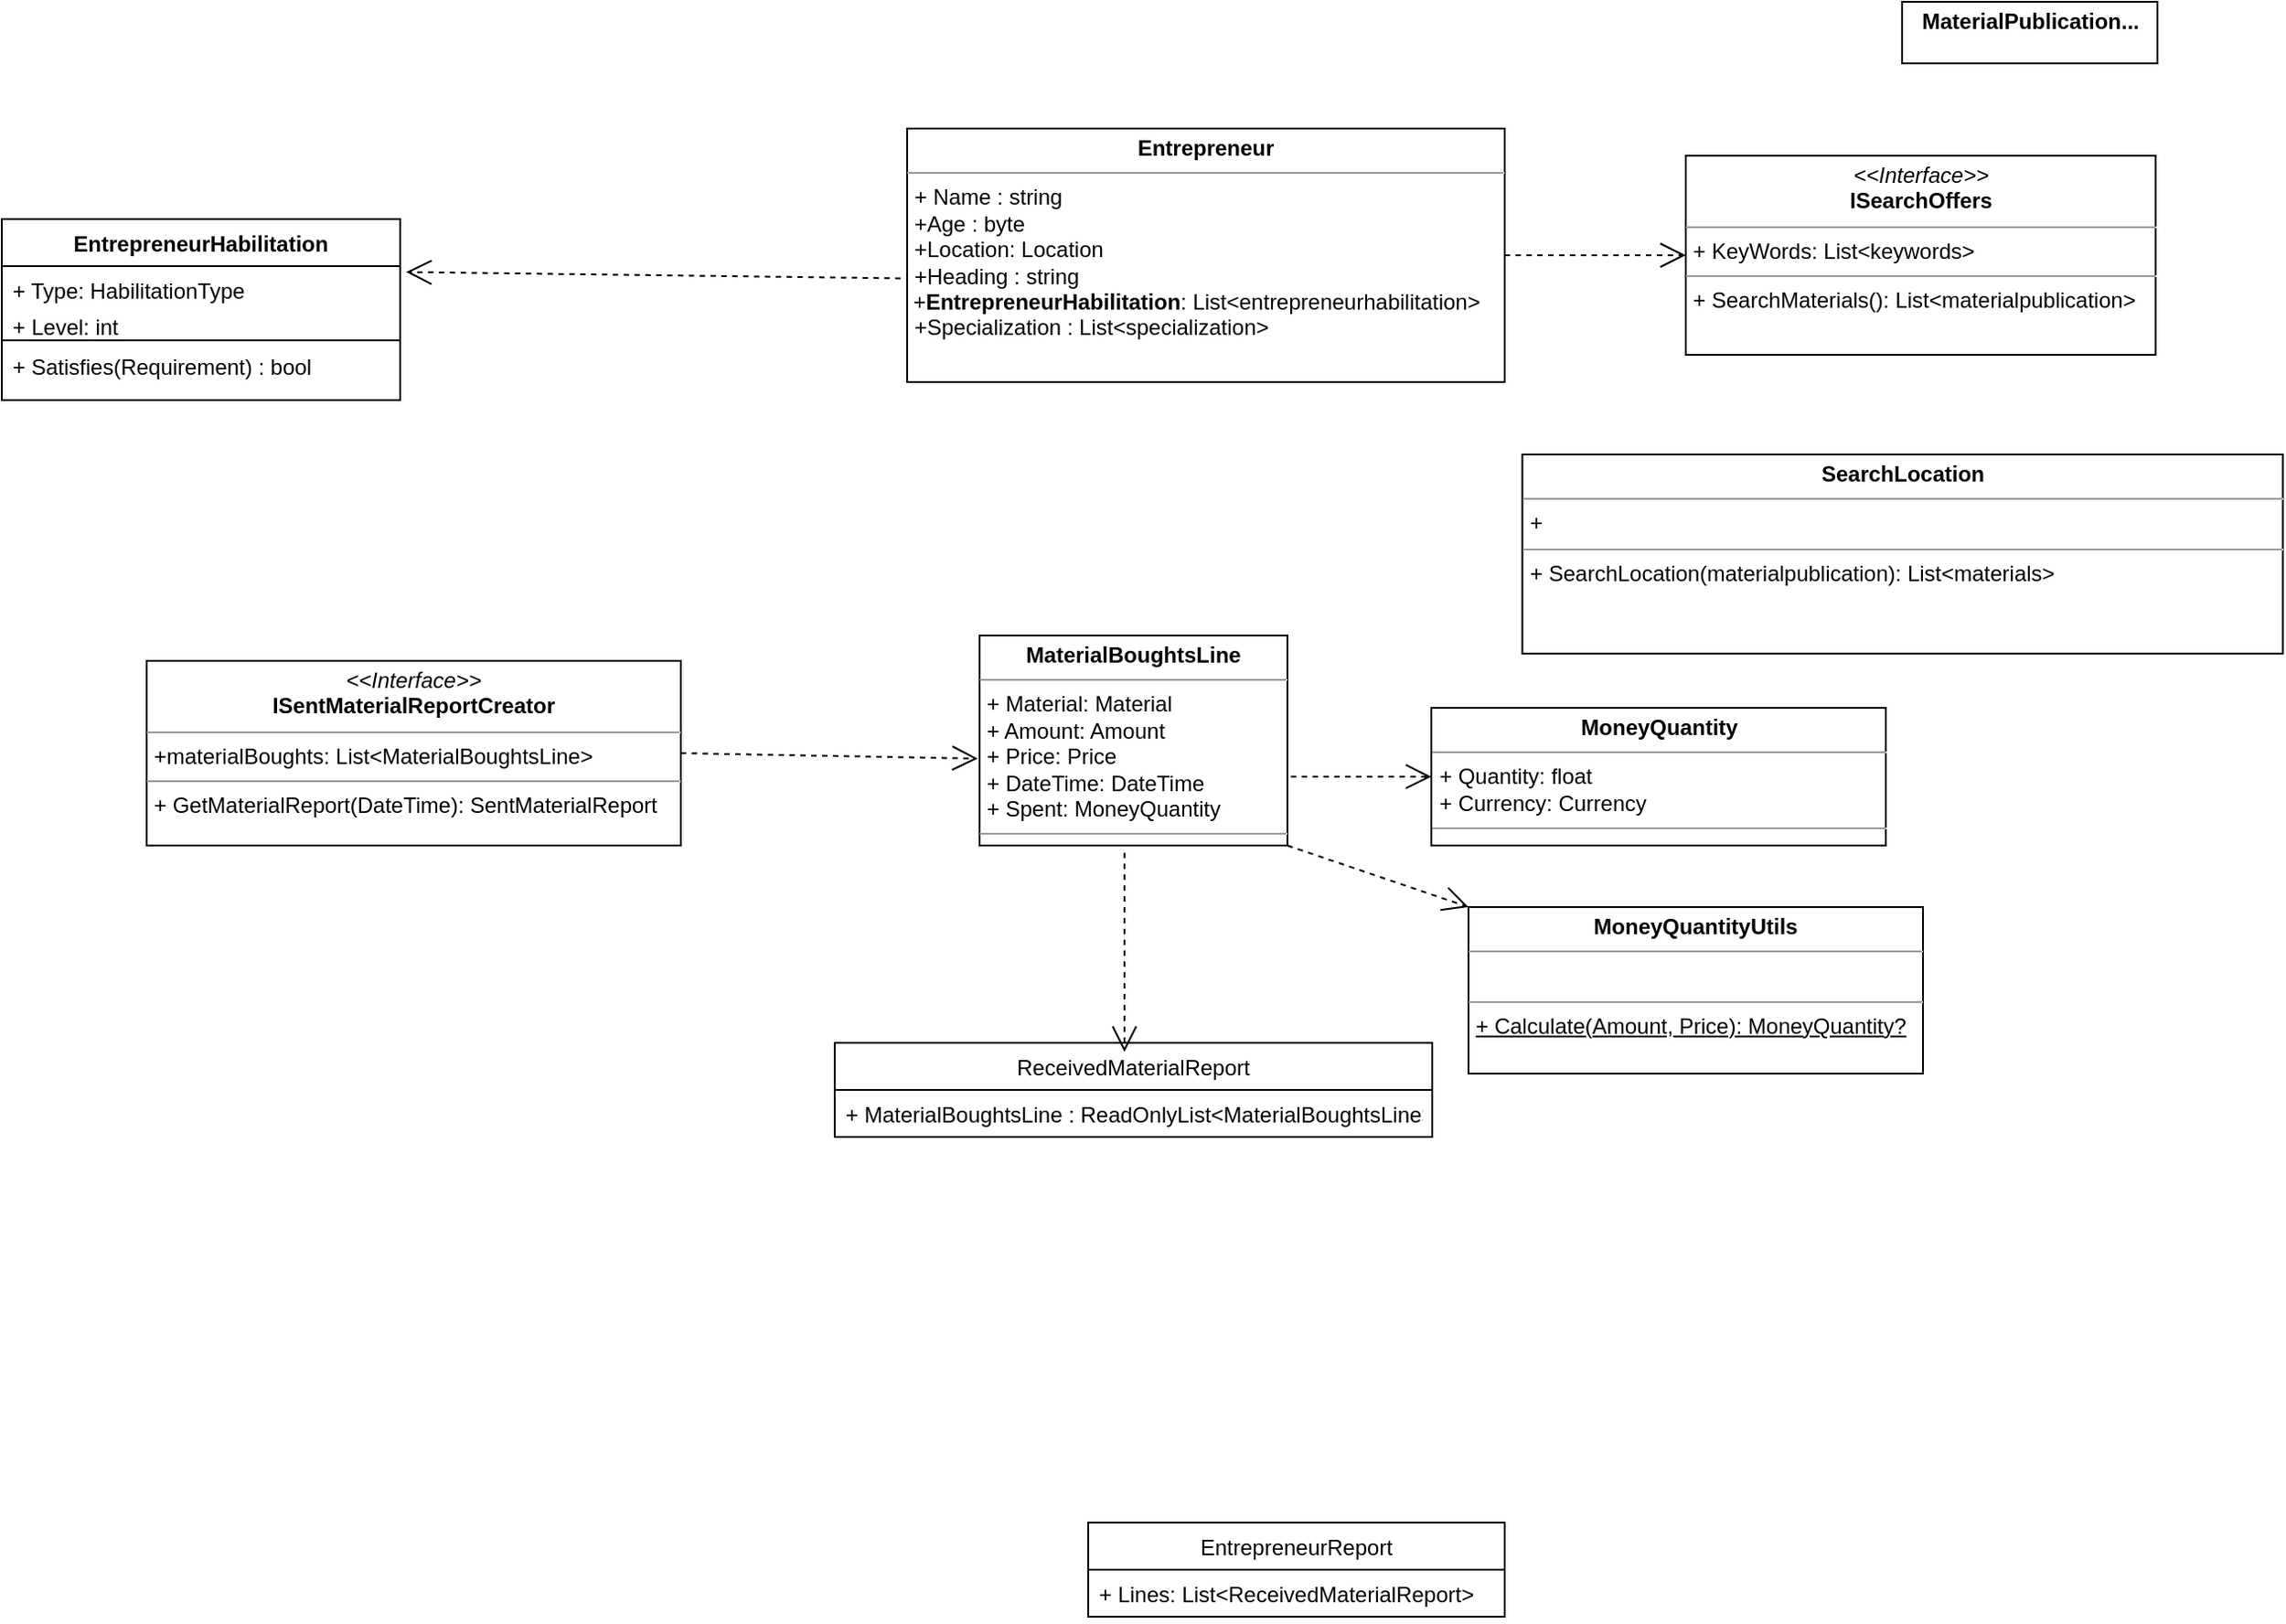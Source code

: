 <mxfile>
    <diagram id="nPQ2nc9rfcbbBthlRRQ-" name="Page-1">
        <mxGraphModel dx="1636" dy="518" grid="1" gridSize="10" guides="1" tooltips="1" connect="1" arrows="1" fold="1" page="1" pageScale="1" pageWidth="827" pageHeight="1169" math="0" shadow="0">
            <root>
                <mxCell id="0"/>
                <mxCell id="1" parent="0"/>
                <mxCell id="2" value="&lt;p style=&quot;margin: 0px ; margin-top: 4px ; text-align: center&quot;&gt;&lt;b&gt;Entrepreneur&lt;/b&gt;&lt;/p&gt;&lt;hr size=&quot;1&quot;&gt;&lt;p style=&quot;margin: 0px ; margin-left: 4px&quot;&gt;+ Name : string&lt;/p&gt;&lt;p style=&quot;margin: 0px ; margin-left: 4px&quot;&gt;+Age : byte&lt;/p&gt;&lt;p style=&quot;margin: 0px ; margin-left: 4px&quot;&gt;+Location: Location&lt;/p&gt;&lt;p style=&quot;margin: 0px ; margin-left: 4px&quot;&gt;&lt;span&gt;+Heading : string&amp;nbsp;&lt;/span&gt;&lt;/p&gt;&amp;nbsp;+&lt;span style=&quot;font-weight: 700 ; text-align: center&quot;&gt;EntrepreneurHabilitation&lt;/span&gt;: List&amp;lt;entrepreneurhabilitation&amp;gt;&lt;p style=&quot;margin: 0px ; margin-left: 4px&quot;&gt;+Specialization : List&amp;lt;specialization&amp;gt;&lt;/p&gt;&lt;p style=&quot;margin: 0px ; margin-left: 4px&quot;&gt;&lt;br&gt;&lt;/p&gt;&lt;br&gt;&lt;hr size=&quot;1&quot;&gt;&lt;p style=&quot;margin: 0px ; margin-left: 4px&quot;&gt;+ method(): Type&lt;/p&gt;" style="verticalAlign=top;align=left;overflow=fill;fontSize=12;fontFamily=Helvetica;html=1;" parent="1" vertex="1">
                    <mxGeometry x="60" y="80" width="330" height="140" as="geometry"/>
                </mxCell>
                <mxCell id="5" value="" style="endArrow=open;endSize=12;dashed=1;html=1;rounded=0;exitX=1;exitY=0.5;exitDx=0;exitDy=0;" parent="1" source="2" edge="1" target="46">
                    <mxGeometry x="0.004" y="105" width="160" relative="1" as="geometry">
                        <mxPoint x="320" y="493.5" as="sourcePoint"/>
                        <mxPoint x="420" y="155" as="targetPoint"/>
                        <mxPoint as="offset"/>
                    </mxGeometry>
                </mxCell>
                <mxCell id="6" value="&lt;p style=&quot;margin: 0px ; margin-top: 4px ; text-align: center&quot;&gt;&lt;b&gt;MaterialPublication...&lt;/b&gt;&lt;/p&gt;" style="verticalAlign=top;align=left;overflow=fill;fontSize=12;fontFamily=Helvetica;html=1;" parent="1" vertex="1">
                    <mxGeometry x="609.5" y="10" width="141" height="34" as="geometry"/>
                </mxCell>
                <mxCell id="15" value="EntrepreneurHabilitation" style="swimlane;fontStyle=1;align=center;verticalAlign=top;childLayout=stackLayout;horizontal=1;startSize=26;horizontalStack=0;resizeParent=1;resizeParentMax=0;resizeLast=0;collapsible=1;marginBottom=0;" vertex="1" parent="1">
                    <mxGeometry x="-440" y="130" width="220" height="100" as="geometry">
                        <mxRectangle x="275" y="-800" width="70" height="26" as="alternateBounds"/>
                    </mxGeometry>
                </mxCell>
                <mxCell id="16" value="+ Type: HabilitationType" style="text;align=left;verticalAlign=top;spacingLeft=4;spacingRight=4;overflow=hidden;rotatable=0;points=[[0,0.5],[1,0.5]];portConstraint=eastwest;" vertex="1" parent="15">
                    <mxGeometry y="26" width="220" height="20" as="geometry"/>
                </mxCell>
                <mxCell id="17" value="+ Level: int" style="text;align=left;verticalAlign=top;spacingLeft=4;spacingRight=4;overflow=hidden;rotatable=0;points=[[0,0.5],[1,0.5]];portConstraint=eastwest;" vertex="1" parent="15">
                    <mxGeometry y="46" width="220" height="20" as="geometry"/>
                </mxCell>
                <mxCell id="18" value="" style="line;strokeWidth=1;align=left;verticalAlign=middle;spacingTop=-1;spacingLeft=3;spacingRight=3;rotatable=0;labelPosition=right;points=[];portConstraint=eastwest;" vertex="1" parent="15">
                    <mxGeometry y="66" width="220" height="2" as="geometry"/>
                </mxCell>
                <mxCell id="19" value="+ Satisfies(Requirement) : bool" style="text;align=left;verticalAlign=top;spacingLeft=4;spacingRight=4;overflow=hidden;rotatable=0;points=[[0,0.5],[1,0.5]];portConstraint=eastwest;" vertex="1" parent="15">
                    <mxGeometry y="68" width="220" height="32" as="geometry"/>
                </mxCell>
                <mxCell id="20" value="EntrepreneurReport" style="swimlane;fontStyle=0;childLayout=stackLayout;horizontal=1;startSize=26;horizontalStack=0;resizeParent=1;resizeParentMax=0;resizeLast=0;collapsible=1;marginBottom=0;" vertex="1" parent="1">
                    <mxGeometry x="160" y="850" width="230" height="52" as="geometry"/>
                </mxCell>
                <mxCell id="21" value="+ Lines: List&lt;ReceivedMaterialReport&gt;" style="text;align=left;verticalAlign=top;spacingLeft=4;spacingRight=4;overflow=hidden;rotatable=0;points=[[0,0.5],[1,0.5]];portConstraint=eastwest;" vertex="1" parent="20">
                    <mxGeometry y="26" width="230" height="26" as="geometry"/>
                </mxCell>
                <mxCell id="22" value="ReceivedMaterialReport" style="swimlane;fontStyle=0;childLayout=stackLayout;horizontal=1;startSize=26;horizontalStack=0;resizeParent=1;resizeParentMax=0;resizeLast=0;collapsible=1;marginBottom=0;" vertex="1" parent="1">
                    <mxGeometry x="20" y="585" width="330" height="52" as="geometry">
                        <mxRectangle x="45" y="-131" width="160" height="26" as="alternateBounds"/>
                    </mxGeometry>
                </mxCell>
                <mxCell id="23" value="+ MaterialBoughtsLine : ReadOnlyList&lt;MaterialBoughtsLine&gt; " style="text;align=left;verticalAlign=top;spacingLeft=4;spacingRight=4;overflow=hidden;rotatable=0;points=[[0,0.5],[1,0.5]];portConstraint=eastwest;" vertex="1" parent="22">
                    <mxGeometry y="26" width="330" height="26" as="geometry"/>
                </mxCell>
                <mxCell id="29" value="" style="endArrow=open;endSize=12;dashed=1;html=1;rounded=0;exitX=-0.011;exitY=0.591;exitDx=0;exitDy=0;exitPerimeter=0;entryX=1.015;entryY=0.162;entryDx=0;entryDy=0;entryPerimeter=0;" edge="1" parent="1" source="2" target="16">
                    <mxGeometry x="0.004" y="105" width="160" relative="1" as="geometry">
                        <mxPoint x="230.0" y="340" as="sourcePoint"/>
                        <mxPoint x="290" y="280" as="targetPoint"/>
                        <mxPoint as="offset"/>
                    </mxGeometry>
                </mxCell>
                <mxCell id="32" value="&lt;p style=&quot;margin: 0px ; margin-top: 4px ; text-align: center&quot;&gt;&lt;b&gt;MaterialBoughtsLine&lt;/b&gt;&lt;/p&gt;&lt;hr size=&quot;1&quot;&gt;&lt;p style=&quot;margin: 0px ; margin-left: 4px&quot;&gt;+ Material: Material&lt;br&gt;&lt;/p&gt;&lt;p style=&quot;margin: 0px ; margin-left: 4px&quot;&gt;+ Amount: Amount&lt;/p&gt;&lt;p style=&quot;margin: 0px ; margin-left: 4px&quot;&gt;+ Price: Price&lt;/p&gt;&lt;p style=&quot;margin: 0px ; margin-left: 4px&quot;&gt;+ DateTime: DateTime&lt;/p&gt;&lt;p style=&quot;margin: 0px ; margin-left: 4px&quot;&gt;+ Spent: MoneyQuantity&lt;/p&gt;&lt;hr size=&quot;1&quot;&gt;&lt;p style=&quot;margin: 0px ; margin-left: 4px&quot;&gt;&lt;br&gt;&lt;/p&gt;" style="verticalAlign=top;align=left;overflow=fill;fontSize=12;fontFamily=Helvetica;html=1;" vertex="1" parent="1">
                    <mxGeometry x="100" y="360" width="170" height="116" as="geometry"/>
                </mxCell>
                <mxCell id="34" value="&lt;p style=&quot;margin: 0px ; margin-top: 4px ; text-align: center&quot;&gt;&lt;b&gt;MoneyQuantity&lt;/b&gt;&lt;/p&gt;&lt;hr size=&quot;1&quot;&gt;&lt;p style=&quot;margin: 0px ; margin-left: 4px&quot;&gt;+ Quantity: float&lt;br&gt;&lt;/p&gt;&lt;p style=&quot;margin: 0px ; margin-left: 4px&quot;&gt;+ Currency: Currency&lt;br&gt;&lt;/p&gt;&lt;hr size=&quot;1&quot;&gt;&lt;p style=&quot;margin: 0px ; margin-left: 4px&quot;&gt;&lt;br&gt;&lt;/p&gt;" style="verticalAlign=top;align=left;overflow=fill;fontSize=12;fontFamily=Helvetica;html=1;" vertex="1" parent="1">
                    <mxGeometry x="349.5" y="400" width="251" height="76" as="geometry"/>
                </mxCell>
                <mxCell id="35" value="&lt;p style=&quot;margin: 0px ; margin-top: 4px ; text-align: center&quot;&gt;&lt;b&gt;MoneyQuantityUtils&lt;/b&gt;&lt;/p&gt;&lt;hr size=&quot;1&quot;&gt;&lt;p style=&quot;margin: 0px ; margin-left: 4px&quot;&gt;&lt;br&gt;&lt;/p&gt;&lt;hr size=&quot;1&quot;&gt;&lt;p style=&quot;margin: 0px ; margin-left: 4px&quot;&gt;&lt;u&gt;+ Calculate(Amount, Price): MoneyQuantity?&lt;/u&gt;&lt;/p&gt;" style="verticalAlign=top;align=left;overflow=fill;fontSize=12;fontFamily=Helvetica;html=1;" vertex="1" parent="1">
                    <mxGeometry x="370" y="510" width="251" height="92" as="geometry"/>
                </mxCell>
                <mxCell id="38" value="" style="endArrow=open;endSize=12;dashed=1;html=1;entryX=0;entryY=0.5;entryDx=0;entryDy=0;exitX=1.011;exitY=0.672;exitDx=0;exitDy=0;exitPerimeter=0;" edge="1" parent="1" source="32" target="34">
                    <mxGeometry width="160" relative="1" as="geometry">
                        <mxPoint x="320.49" y="563.22" as="sourcePoint"/>
                        <mxPoint x="320" y="470.004" as="targetPoint"/>
                        <Array as="points"/>
                    </mxGeometry>
                </mxCell>
                <mxCell id="39" value="" style="endArrow=open;endSize=12;dashed=1;html=1;entryX=0;entryY=0;entryDx=0;entryDy=0;exitX=1;exitY=1;exitDx=0;exitDy=0;" edge="1" parent="1" source="32" target="35">
                    <mxGeometry width="160" relative="1" as="geometry">
                        <mxPoint x="189" y="592" as="sourcePoint"/>
                        <mxPoint x="188.51" y="498.784" as="targetPoint"/>
                        <Array as="points"/>
                    </mxGeometry>
                </mxCell>
                <mxCell id="41" value="" style="endArrow=open;endSize=12;dashed=1;html=1;" edge="1" parent="1">
                    <mxGeometry width="160" relative="1" as="geometry">
                        <mxPoint x="180" y="480" as="sourcePoint"/>
                        <mxPoint x="180" y="590" as="targetPoint"/>
                        <Array as="points"/>
                    </mxGeometry>
                </mxCell>
                <mxCell id="43" value="&lt;p style=&quot;margin: 0px ; margin-top: 4px ; text-align: center&quot;&gt;&lt;i&gt;&amp;lt;&amp;lt;Interface&amp;gt;&amp;gt;&lt;/i&gt;&lt;br&gt;&lt;b&gt;ISentMaterialReportCreator&lt;/b&gt;&lt;/p&gt;&lt;hr size=&quot;1&quot;&gt;&lt;p style=&quot;margin: 0px ; margin-left: 4px&quot;&gt;+materialBoughts: List&amp;lt;MaterialBoughtsLine&amp;gt;&lt;br&gt;&lt;/p&gt;&lt;hr size=&quot;1&quot;&gt;&lt;p style=&quot;margin: 0px ; margin-left: 4px&quot;&gt;+ GetMaterialReport(DateTime): SentMaterialReport&lt;/p&gt;" style="verticalAlign=top;align=left;overflow=fill;fontSize=12;fontFamily=Helvetica;html=1;" vertex="1" parent="1">
                    <mxGeometry x="-360" y="374" width="295" height="102" as="geometry"/>
                </mxCell>
                <mxCell id="45" value="" style="endArrow=open;endSize=12;dashed=1;html=1;exitX=1;exitY=0.5;exitDx=0;exitDy=0;" edge="1" parent="1" source="43">
                    <mxGeometry width="160" relative="1" as="geometry">
                        <mxPoint x="190" y="490" as="sourcePoint"/>
                        <mxPoint x="99" y="428" as="targetPoint"/>
                        <Array as="points"/>
                    </mxGeometry>
                </mxCell>
                <mxCell id="46" value="&lt;p style=&quot;margin: 0px ; margin-top: 4px ; text-align: center&quot;&gt;&lt;i&gt;&amp;lt;&amp;lt;Interface&amp;gt;&amp;gt;&lt;/i&gt;&lt;br&gt;&lt;b&gt;ISearchOffers&lt;/b&gt;&lt;/p&gt;&lt;hr size=&quot;1&quot;&gt;&lt;p style=&quot;margin: 0px 0px 0px 4px&quot;&gt;+ KeyWords: List&amp;lt;keywords&amp;gt;&lt;/p&gt;&lt;hr size=&quot;1&quot;&gt;&lt;p style=&quot;margin: 0px 0px 0px 4px&quot;&gt;+ SearchMaterials(): List&amp;lt;materialpublication&amp;gt;&lt;/p&gt;" style="verticalAlign=top;align=left;overflow=fill;fontSize=12;fontFamily=Helvetica;html=1;" vertex="1" parent="1">
                    <mxGeometry x="490" y="95" width="259.5" height="110" as="geometry"/>
                </mxCell>
                <mxCell id="47" value="&lt;p style=&quot;margin: 0px ; margin-top: 4px ; text-align: center&quot;&gt;&lt;b&gt;SearchLocation&lt;/b&gt;&lt;/p&gt;&lt;hr size=&quot;1&quot;&gt;&lt;p style=&quot;margin: 0px ; margin-left: 4px&quot;&gt;+&amp;nbsp;&lt;/p&gt;&lt;hr size=&quot;1&quot;&gt;&lt;p style=&quot;margin: 0px ; margin-left: 4px&quot;&gt;+ SearchLocation(materialpublication): List&amp;lt;materials&amp;gt;&lt;/p&gt;" style="verticalAlign=top;align=left;overflow=fill;fontSize=12;fontFamily=Helvetica;html=1;" vertex="1" parent="1">
                    <mxGeometry x="399.75" y="260" width="420" height="110" as="geometry"/>
                </mxCell>
            </root>
        </mxGraphModel>
    </diagram>
</mxfile>